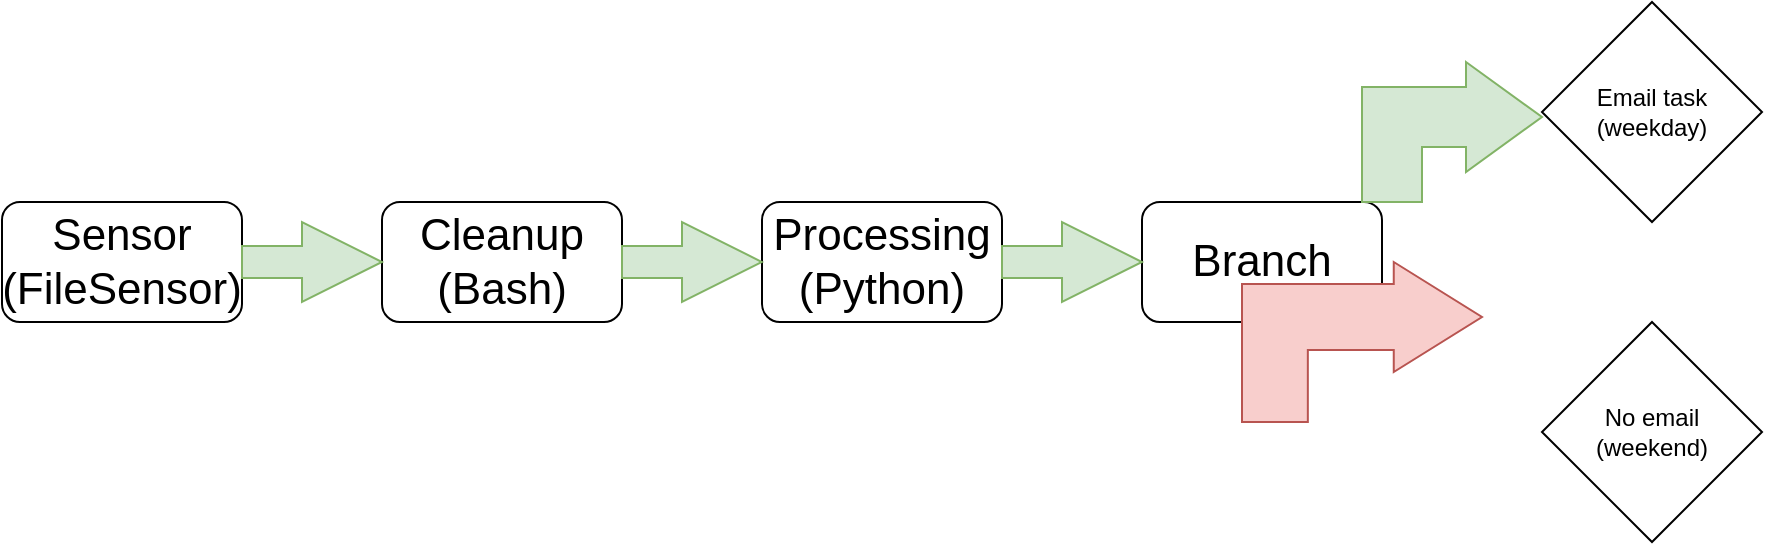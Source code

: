 <mxfile version="22.1.5" type="github">
  <diagram name="Page-1" id="OfiHsm9KuXkVkmhNxkO_">
    <mxGraphModel dx="1066" dy="588" grid="1" gridSize="10" guides="1" tooltips="1" connect="1" arrows="1" fold="1" page="1" pageScale="1" pageWidth="850" pageHeight="1100" math="0" shadow="0">
      <root>
        <mxCell id="0" />
        <mxCell id="1" parent="0" />
        <mxCell id="-NLPm4noqBJT1jTvV0q9-1" value="&lt;font style=&quot;font-size: 22px;&quot;&gt;Sensor&lt;br&gt;(FileSensor)&lt;br&gt;&lt;/font&gt;" style="rounded=1;whiteSpace=wrap;html=1;" vertex="1" parent="1">
          <mxGeometry y="250" width="120" height="60" as="geometry" />
        </mxCell>
        <mxCell id="-NLPm4noqBJT1jTvV0q9-3" value="&lt;span style=&quot;font-size: 22px;&quot;&gt;Cleanup&lt;br&gt;(Bash)&lt;br&gt;&lt;/span&gt;" style="rounded=1;whiteSpace=wrap;html=1;" vertex="1" parent="1">
          <mxGeometry x="190" y="250" width="120" height="60" as="geometry" />
        </mxCell>
        <mxCell id="-NLPm4noqBJT1jTvV0q9-4" value="&lt;span style=&quot;font-size: 22px;&quot;&gt;Processing&lt;br&gt;(Python)&lt;br&gt;&lt;/span&gt;" style="rounded=1;whiteSpace=wrap;html=1;" vertex="1" parent="1">
          <mxGeometry x="380" y="250" width="120" height="60" as="geometry" />
        </mxCell>
        <mxCell id="-NLPm4noqBJT1jTvV0q9-5" value="&lt;font style=&quot;font-size: 22px;&quot;&gt;Branch&lt;br&gt;&lt;/font&gt;" style="rounded=1;whiteSpace=wrap;html=1;" vertex="1" parent="1">
          <mxGeometry x="570" y="250" width="120" height="60" as="geometry" />
        </mxCell>
        <mxCell id="-NLPm4noqBJT1jTvV0q9-6" value="Email task&lt;br&gt;(weekday)" style="rhombus;whiteSpace=wrap;html=1;" vertex="1" parent="1">
          <mxGeometry x="770" y="150" width="110" height="110" as="geometry" />
        </mxCell>
        <mxCell id="-NLPm4noqBJT1jTvV0q9-7" value="No email&lt;br&gt;(weekend)" style="rhombus;whiteSpace=wrap;html=1;" vertex="1" parent="1">
          <mxGeometry x="770" y="310" width="110" height="110" as="geometry" />
        </mxCell>
        <mxCell id="-NLPm4noqBJT1jTvV0q9-9" value="" style="html=1;shadow=0;dashed=0;align=center;verticalAlign=middle;shape=mxgraph.arrows2.arrow;dy=0.6;dx=40;notch=0;fillColor=#d5e8d4;strokeColor=#82b366;" vertex="1" parent="1">
          <mxGeometry x="120" y="260" width="70" height="40" as="geometry" />
        </mxCell>
        <mxCell id="-NLPm4noqBJT1jTvV0q9-10" value="" style="html=1;shadow=0;dashed=0;align=center;verticalAlign=middle;shape=mxgraph.arrows2.arrow;dy=0.6;dx=40;notch=0;fillColor=#d5e8d4;strokeColor=#82b366;" vertex="1" parent="1">
          <mxGeometry x="310" y="260" width="70" height="40" as="geometry" />
        </mxCell>
        <mxCell id="-NLPm4noqBJT1jTvV0q9-13" value="" style="html=1;shadow=0;dashed=0;align=center;verticalAlign=middle;shape=mxgraph.arrows2.arrow;dy=0.6;dx=40;notch=0;fillColor=#d5e8d4;strokeColor=#82b366;" vertex="1" parent="1">
          <mxGeometry x="500" y="260" width="70" height="40" as="geometry" />
        </mxCell>
        <mxCell id="-NLPm4noqBJT1jTvV0q9-14" value="" style="html=1;shadow=0;dashed=0;align=center;verticalAlign=middle;shape=mxgraph.arrows2.bendArrow;dy=15;dx=38;notch=0;arrowHead=55;rounded=0;fillColor=#d5e8d4;strokeColor=#82b366;" vertex="1" parent="1">
          <mxGeometry x="680" y="180" width="90" height="70" as="geometry" />
        </mxCell>
        <mxCell id="-NLPm4noqBJT1jTvV0q9-15" value="" style="html=1;shadow=0;dashed=0;align=center;verticalAlign=middle;shape=mxgraph.arrows2.bendArrow;dy=16.46;dx=44.12;notch=0;arrowHead=55;rounded=0;fillColor=#f8cecc;strokeColor=#b85450;rotation=0;" vertex="1" parent="1">
          <mxGeometry x="620" y="280" width="120" height="80" as="geometry" />
        </mxCell>
      </root>
    </mxGraphModel>
  </diagram>
</mxfile>
